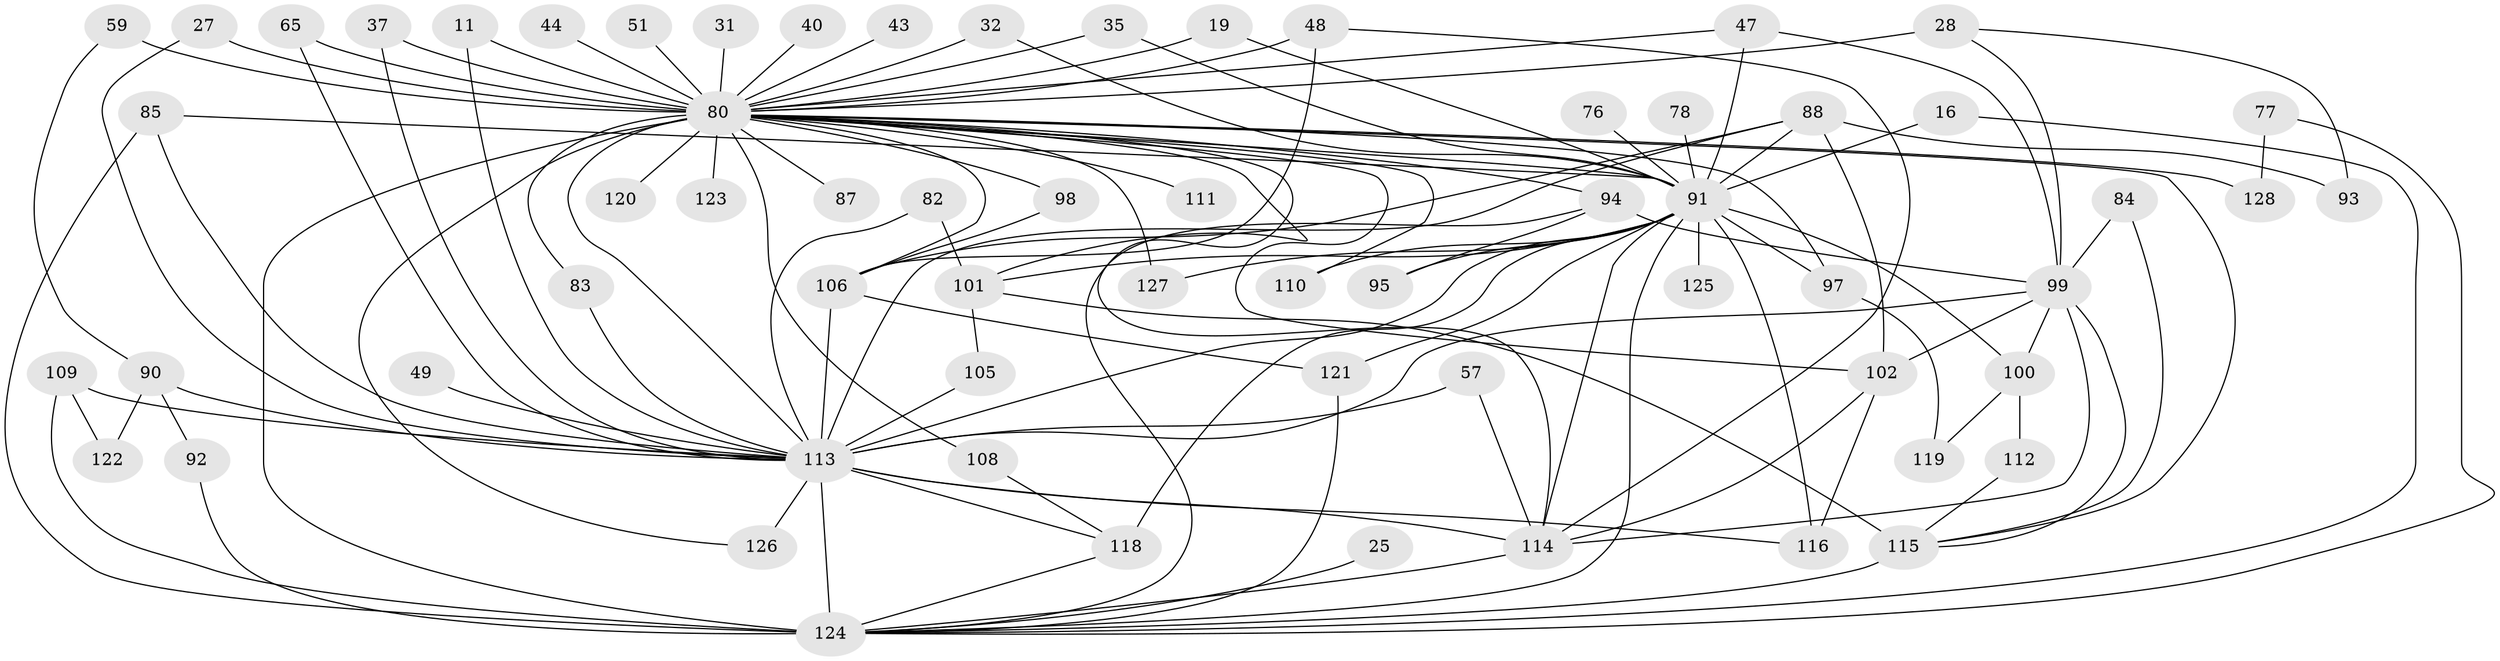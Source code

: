 // original degree distribution, {21: 0.015625, 22: 0.0078125, 18: 0.0078125, 25: 0.0078125, 27: 0.0078125, 28: 0.0078125, 26: 0.015625, 23: 0.0078125, 2: 0.5390625, 5: 0.0390625, 7: 0.0234375, 4: 0.0703125, 6: 0.0234375, 3: 0.2265625}
// Generated by graph-tools (version 1.1) at 2025/43/03/09/25 04:43:52]
// undirected, 64 vertices, 124 edges
graph export_dot {
graph [start="1"]
  node [color=gray90,style=filled];
  11;
  16;
  19;
  25;
  27;
  28;
  31;
  32;
  35;
  37;
  40;
  43;
  44;
  47 [super="+46"];
  48 [super="+17"];
  49;
  51;
  57;
  59;
  65;
  76;
  77;
  78;
  80 [super="+58+8"];
  82;
  83;
  84;
  85 [super="+75"];
  87;
  88 [super="+73+79"];
  90;
  91 [super="+68+10"];
  92;
  93;
  94 [super="+39"];
  95;
  97 [super="+38"];
  98 [super="+29"];
  99 [super="+64+61"];
  100 [super="+69"];
  101 [super="+72"];
  102 [super="+70+89"];
  105;
  106 [super="+54+42"];
  108;
  109 [super="+30"];
  110;
  111;
  112;
  113 [super="+12+104+60"];
  114 [super="+63+56"];
  115 [super="+107+20"];
  116 [super="+67"];
  118 [super="+66+52+62"];
  119;
  120 [super="+117"];
  121 [super="+71"];
  122;
  123;
  124 [super="+86"];
  125;
  126 [super="+81"];
  127;
  128;
  11 -- 113;
  11 -- 80;
  16 -- 124;
  16 -- 91;
  19 -- 80;
  19 -- 91;
  25 -- 124 [weight=2];
  27 -- 113;
  27 -- 80;
  28 -- 93;
  28 -- 99;
  28 -- 80 [weight=2];
  31 -- 80;
  32 -- 80;
  32 -- 91;
  35 -- 80;
  35 -- 91;
  37 -- 113;
  37 -- 80;
  40 -- 80 [weight=2];
  43 -- 80;
  44 -- 80 [weight=2];
  47 -- 99;
  47 -- 80;
  47 -- 91;
  48 -- 106;
  48 -- 80;
  48 -- 114;
  49 -- 113 [weight=2];
  51 -- 80;
  57 -- 113;
  57 -- 114;
  59 -- 90;
  59 -- 80 [weight=2];
  65 -- 113;
  65 -- 80;
  76 -- 91;
  77 -- 128;
  77 -- 124;
  78 -- 91 [weight=2];
  80 -- 128;
  80 -- 113 [weight=12];
  80 -- 124 [weight=12];
  80 -- 83;
  80 -- 87 [weight=2];
  80 -- 94;
  80 -- 97;
  80 -- 98 [weight=2];
  80 -- 106;
  80 -- 108;
  80 -- 110;
  80 -- 111 [weight=2];
  80 -- 120 [weight=3];
  80 -- 123 [weight=2];
  80 -- 126;
  80 -- 127;
  80 -- 115;
  80 -- 114 [weight=2];
  80 -- 91 [weight=9];
  80 -- 101 [weight=3];
  80 -- 102;
  82 -- 113;
  82 -- 101;
  83 -- 113;
  84 -- 99;
  84 -- 115;
  85 -- 113;
  85 -- 91;
  85 -- 124;
  88 -- 113;
  88 -- 102;
  88 -- 106;
  88 -- 91;
  88 -- 93;
  90 -- 92;
  90 -- 122;
  90 -- 113;
  91 -- 113 [weight=9];
  91 -- 95;
  91 -- 97 [weight=2];
  91 -- 100 [weight=2];
  91 -- 101 [weight=2];
  91 -- 110;
  91 -- 114 [weight=2];
  91 -- 116 [weight=2];
  91 -- 118 [weight=4];
  91 -- 124 [weight=4];
  91 -- 125 [weight=2];
  91 -- 127;
  91 -- 121;
  92 -- 124;
  94 -- 95;
  94 -- 99;
  94 -- 124;
  97 -- 119;
  98 -- 106;
  99 -- 113 [weight=3];
  99 -- 100;
  99 -- 115;
  99 -- 114;
  99 -- 102;
  100 -- 112;
  100 -- 119;
  101 -- 115;
  101 -- 105;
  102 -- 114;
  102 -- 116;
  105 -- 113;
  106 -- 113 [weight=4];
  106 -- 121;
  108 -- 118;
  109 -- 122;
  109 -- 124;
  109 -- 113 [weight=2];
  112 -- 115;
  113 -- 116;
  113 -- 124 [weight=5];
  113 -- 126 [weight=2];
  113 -- 114 [weight=2];
  113 -- 118;
  114 -- 124 [weight=3];
  115 -- 124 [weight=4];
  118 -- 124 [weight=2];
  121 -- 124;
}
